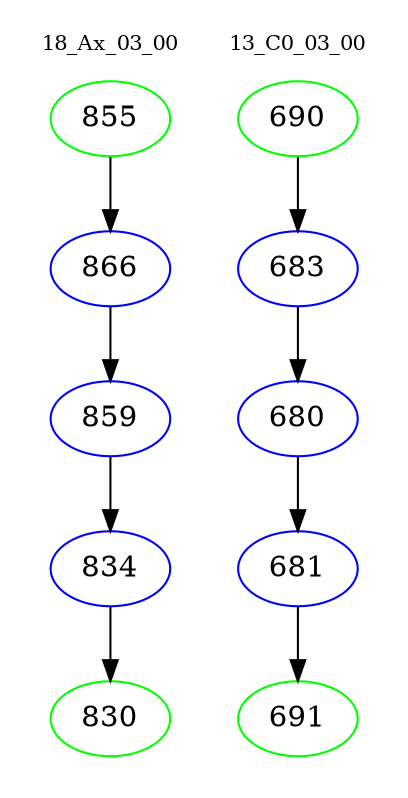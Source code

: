 digraph{
subgraph cluster_0 {
color = white
label = "18_Ax_03_00";
fontsize=10;
T0_855 [label="855", color="green"]
T0_855 -> T0_866 [color="black"]
T0_866 [label="866", color="blue"]
T0_866 -> T0_859 [color="black"]
T0_859 [label="859", color="blue"]
T0_859 -> T0_834 [color="black"]
T0_834 [label="834", color="blue"]
T0_834 -> T0_830 [color="black"]
T0_830 [label="830", color="green"]
}
subgraph cluster_1 {
color = white
label = "13_C0_03_00";
fontsize=10;
T1_690 [label="690", color="green"]
T1_690 -> T1_683 [color="black"]
T1_683 [label="683", color="blue"]
T1_683 -> T1_680 [color="black"]
T1_680 [label="680", color="blue"]
T1_680 -> T1_681 [color="black"]
T1_681 [label="681", color="blue"]
T1_681 -> T1_691 [color="black"]
T1_691 [label="691", color="green"]
}
}
